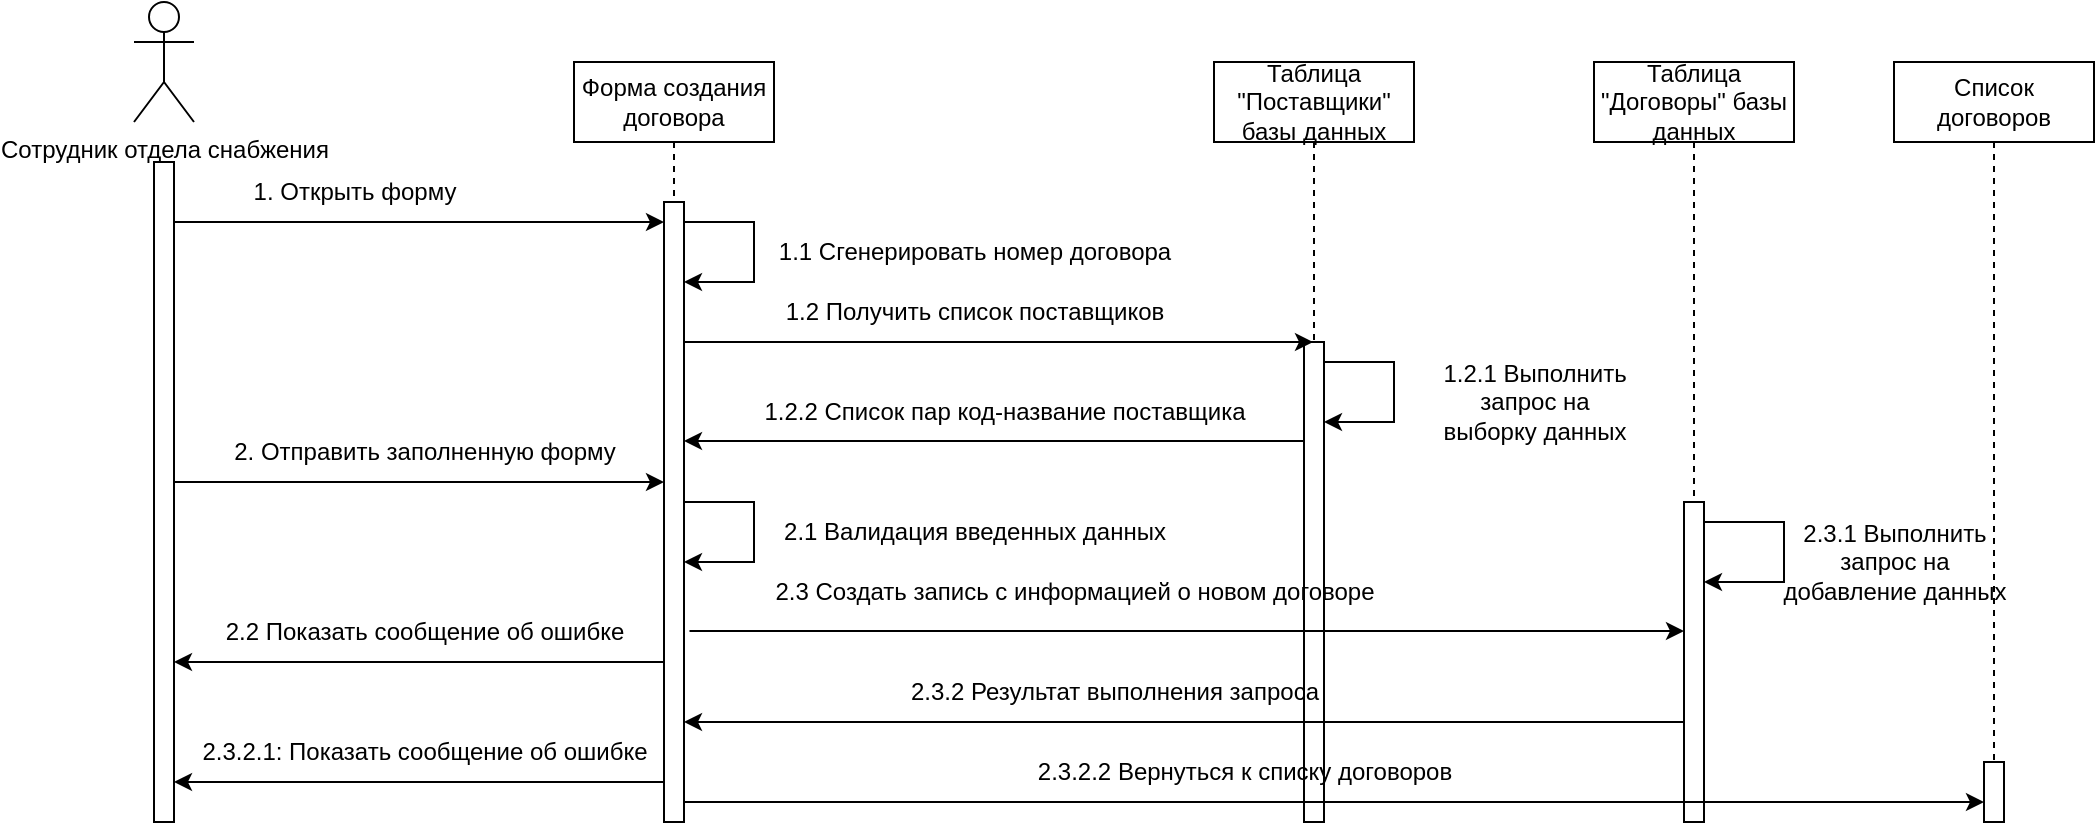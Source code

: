 <mxfile version="20.6.0" type="device"><diagram name="Page-1" id="2YBvvXClWsGukQMizWep"><mxGraphModel dx="1060" dy="922" grid="1" gridSize="10" guides="1" tooltips="1" connect="1" arrows="1" fold="1" page="1" pageScale="1" pageWidth="850" pageHeight="1100" math="0" shadow="0"><root><mxCell id="0"/><mxCell id="1" parent="0"/><mxCell id="aM9ryv3xv72pqoxQDRHE-1" value="Форма создания договора" style="shape=umlLifeline;perimeter=lifelinePerimeter;whiteSpace=wrap;html=1;container=0;dropTarget=0;collapsible=0;recursiveResize=0;outlineConnect=0;portConstraint=eastwest;newEdgeStyle={&quot;edgeStyle&quot;:&quot;elbowEdgeStyle&quot;,&quot;elbow&quot;:&quot;vertical&quot;,&quot;curved&quot;:0,&quot;rounded&quot;:0};" parent="1" vertex="1"><mxGeometry x="310" y="60" width="100" height="380" as="geometry"/></mxCell><mxCell id="aM9ryv3xv72pqoxQDRHE-2" value="" style="html=1;points=[];perimeter=orthogonalPerimeter;outlineConnect=0;targetShapes=umlLifeline;portConstraint=eastwest;newEdgeStyle={&quot;edgeStyle&quot;:&quot;elbowEdgeStyle&quot;,&quot;elbow&quot;:&quot;vertical&quot;,&quot;curved&quot;:0,&quot;rounded&quot;:0};" parent="aM9ryv3xv72pqoxQDRHE-1" vertex="1"><mxGeometry x="45" y="70" width="10" height="310" as="geometry"/></mxCell><mxCell id="n1hpmBkBEI9i82X8VtSh-16" value="" style="endArrow=classic;html=1;rounded=0;" edge="1" parent="aM9ryv3xv72pqoxQDRHE-1" source="aM9ryv3xv72pqoxQDRHE-2" target="aM9ryv3xv72pqoxQDRHE-2"><mxGeometry width="50" height="50" relative="1" as="geometry"><mxPoint x="110" y="80" as="sourcePoint"/><mxPoint x="120" y="110" as="targetPoint"/><Array as="points"><mxPoint x="90" y="80"/><mxPoint x="90" y="110"/></Array></mxGeometry></mxCell><mxCell id="aM9ryv3xv72pqoxQDRHE-5" value="Таблица &quot;Поставщики&quot; базы данных" style="shape=umlLifeline;perimeter=lifelinePerimeter;whiteSpace=wrap;html=1;container=0;dropTarget=0;collapsible=0;recursiveResize=0;outlineConnect=0;portConstraint=eastwest;newEdgeStyle={&quot;edgeStyle&quot;:&quot;elbowEdgeStyle&quot;,&quot;elbow&quot;:&quot;vertical&quot;,&quot;curved&quot;:0,&quot;rounded&quot;:0};" parent="1" vertex="1"><mxGeometry x="630" y="60" width="100" height="380" as="geometry"/></mxCell><mxCell id="aM9ryv3xv72pqoxQDRHE-6" value="" style="html=1;points=[];perimeter=orthogonalPerimeter;outlineConnect=0;targetShapes=umlLifeline;portConstraint=eastwest;newEdgeStyle={&quot;edgeStyle&quot;:&quot;elbowEdgeStyle&quot;,&quot;elbow&quot;:&quot;vertical&quot;,&quot;curved&quot;:0,&quot;rounded&quot;:0};" parent="aM9ryv3xv72pqoxQDRHE-5" vertex="1"><mxGeometry x="45" y="140" width="10" height="240" as="geometry"/></mxCell><mxCell id="n1hpmBkBEI9i82X8VtSh-1" value="" style="html=1;points=[];perimeter=orthogonalPerimeter;outlineConnect=0;targetShapes=umlLifeline;portConstraint=eastwest;newEdgeStyle={&quot;edgeStyle&quot;:&quot;elbowEdgeStyle&quot;,&quot;elbow&quot;:&quot;vertical&quot;,&quot;curved&quot;:0,&quot;rounded&quot;:0};" vertex="1" parent="1"><mxGeometry x="100" y="110" width="10" height="330" as="geometry"/></mxCell><mxCell id="n1hpmBkBEI9i82X8VtSh-2" value="Сотрудник отдела снабжения" style="shape=umlActor;verticalLabelPosition=bottom;verticalAlign=top;html=1;outlineConnect=0;" vertex="1" parent="1"><mxGeometry x="90" y="30" width="30" height="60" as="geometry"/></mxCell><mxCell id="n1hpmBkBEI9i82X8VtSh-4" value="Таблица &quot;Договоры&quot; базы данных" style="shape=umlLifeline;perimeter=lifelinePerimeter;whiteSpace=wrap;html=1;container=0;dropTarget=0;collapsible=0;recursiveResize=0;outlineConnect=0;portConstraint=eastwest;newEdgeStyle={&quot;edgeStyle&quot;:&quot;elbowEdgeStyle&quot;,&quot;elbow&quot;:&quot;vertical&quot;,&quot;curved&quot;:0,&quot;rounded&quot;:0};" vertex="1" parent="1"><mxGeometry x="820" y="60" width="100" height="380" as="geometry"/></mxCell><mxCell id="n1hpmBkBEI9i82X8VtSh-5" value="" style="html=1;points=[];perimeter=orthogonalPerimeter;outlineConnect=0;targetShapes=umlLifeline;portConstraint=eastwest;newEdgeStyle={&quot;edgeStyle&quot;:&quot;elbowEdgeStyle&quot;,&quot;elbow&quot;:&quot;vertical&quot;,&quot;curved&quot;:0,&quot;rounded&quot;:0};" vertex="1" parent="n1hpmBkBEI9i82X8VtSh-4"><mxGeometry x="45" y="220" width="10" height="160" as="geometry"/></mxCell><mxCell id="n1hpmBkBEI9i82X8VtSh-36" value="" style="endArrow=classic;html=1;rounded=0;" edge="1" parent="n1hpmBkBEI9i82X8VtSh-4" source="n1hpmBkBEI9i82X8VtSh-5" target="n1hpmBkBEI9i82X8VtSh-5"><mxGeometry width="50" height="50" relative="1" as="geometry"><mxPoint x="60" y="230" as="sourcePoint"/><mxPoint x="60" y="260" as="targetPoint"/><Array as="points"><mxPoint x="95" y="230"/><mxPoint x="95" y="260"/></Array></mxGeometry></mxCell><mxCell id="n1hpmBkBEI9i82X8VtSh-6" value="Список договоров" style="shape=umlLifeline;perimeter=lifelinePerimeter;whiteSpace=wrap;html=1;container=0;dropTarget=0;collapsible=0;recursiveResize=0;outlineConnect=0;portConstraint=eastwest;newEdgeStyle={&quot;edgeStyle&quot;:&quot;elbowEdgeStyle&quot;,&quot;elbow&quot;:&quot;vertical&quot;,&quot;curved&quot;:0,&quot;rounded&quot;:0};" vertex="1" parent="1"><mxGeometry x="970" y="60" width="100" height="380" as="geometry"/></mxCell><mxCell id="n1hpmBkBEI9i82X8VtSh-7" value="" style="html=1;points=[];perimeter=orthogonalPerimeter;outlineConnect=0;targetShapes=umlLifeline;portConstraint=eastwest;newEdgeStyle={&quot;edgeStyle&quot;:&quot;elbowEdgeStyle&quot;,&quot;elbow&quot;:&quot;vertical&quot;,&quot;curved&quot;:0,&quot;rounded&quot;:0};" vertex="1" parent="n1hpmBkBEI9i82X8VtSh-6"><mxGeometry x="45" y="350" width="10" height="30" as="geometry"/></mxCell><mxCell id="n1hpmBkBEI9i82X8VtSh-8" value="" style="endArrow=classic;html=1;rounded=0;exitX=1;exitY=0.091;exitDx=0;exitDy=0;exitPerimeter=0;" edge="1" parent="1" source="n1hpmBkBEI9i82X8VtSh-1" target="aM9ryv3xv72pqoxQDRHE-2"><mxGeometry width="50" height="50" relative="1" as="geometry"><mxPoint x="420" y="410" as="sourcePoint"/><mxPoint x="470" y="360" as="targetPoint"/></mxGeometry></mxCell><mxCell id="n1hpmBkBEI9i82X8VtSh-9" value="1. Открыть форму" style="text;html=1;align=center;verticalAlign=middle;resizable=0;points=[];autosize=1;strokeColor=none;fillColor=none;" vertex="1" parent="1"><mxGeometry x="140" y="110" width="120" height="30" as="geometry"/></mxCell><mxCell id="n1hpmBkBEI9i82X8VtSh-10" value="" style="endArrow=classic;html=1;rounded=0;exitX=1;exitY=0.091;exitDx=0;exitDy=0;exitPerimeter=0;" edge="1" parent="1" target="aM9ryv3xv72pqoxQDRHE-2"><mxGeometry width="50" height="50" relative="1" as="geometry"><mxPoint x="110" y="270.03" as="sourcePoint"/><mxPoint x="295" y="270.03" as="targetPoint"/></mxGeometry></mxCell><mxCell id="n1hpmBkBEI9i82X8VtSh-11" value="2. Отправить заполненную форму" style="text;html=1;align=center;verticalAlign=middle;resizable=0;points=[];autosize=1;strokeColor=none;fillColor=none;" vertex="1" parent="1"><mxGeometry x="130" y="240" width="210" height="30" as="geometry"/></mxCell><mxCell id="n1hpmBkBEI9i82X8VtSh-12" value="" style="endArrow=classic;html=1;rounded=0;" edge="1" parent="1" source="aM9ryv3xv72pqoxQDRHE-2" target="n1hpmBkBEI9i82X8VtSh-1"><mxGeometry width="50" height="50" relative="1" as="geometry"><mxPoint x="200" y="300" as="sourcePoint"/><mxPoint x="357.5" y="320" as="targetPoint"/><Array as="points"><mxPoint x="230" y="360"/></Array></mxGeometry></mxCell><mxCell id="n1hpmBkBEI9i82X8VtSh-13" value="2.2 Показать сообщение об ошибке" style="text;html=1;align=center;verticalAlign=middle;resizable=0;points=[];autosize=1;strokeColor=none;fillColor=none;" vertex="1" parent="1"><mxGeometry x="125" y="330" width="220" height="30" as="geometry"/></mxCell><mxCell id="n1hpmBkBEI9i82X8VtSh-14" value="" style="endArrow=classic;html=1;rounded=0;" edge="1" parent="1" source="aM9ryv3xv72pqoxQDRHE-2"><mxGeometry width="50" height="50" relative="1" as="geometry"><mxPoint x="350" y="420" as="sourcePoint"/><mxPoint x="110" y="420" as="targetPoint"/><Array as="points"><mxPoint x="230" y="420"/></Array></mxGeometry></mxCell><mxCell id="n1hpmBkBEI9i82X8VtSh-15" value="2.3.2.1: Показать сообщение об ошибке" style="text;html=1;align=center;verticalAlign=middle;resizable=0;points=[];autosize=1;strokeColor=none;fillColor=none;" vertex="1" parent="1"><mxGeometry x="110" y="390" width="250" height="30" as="geometry"/></mxCell><mxCell id="n1hpmBkBEI9i82X8VtSh-17" value="1.1 Сгенерировать номер договора" style="text;html=1;align=center;verticalAlign=middle;resizable=0;points=[];autosize=1;strokeColor=none;fillColor=none;" vertex="1" parent="1"><mxGeometry x="400" y="140" width="220" height="30" as="geometry"/></mxCell><mxCell id="n1hpmBkBEI9i82X8VtSh-18" value="" style="endArrow=classic;html=1;rounded=0;" edge="1" parent="1" source="aM9ryv3xv72pqoxQDRHE-2" target="aM9ryv3xv72pqoxQDRHE-5"><mxGeometry width="50" height="50" relative="1" as="geometry"><mxPoint x="370" y="210.0" as="sourcePoint"/><mxPoint x="615" y="210.0" as="targetPoint"/><Array as="points"><mxPoint x="640" y="200"/></Array></mxGeometry></mxCell><mxCell id="n1hpmBkBEI9i82X8VtSh-19" value="1.2 Получить список поставщиков" style="text;html=1;align=center;verticalAlign=middle;resizable=0;points=[];autosize=1;strokeColor=none;fillColor=none;" vertex="1" parent="1"><mxGeometry x="405" y="170" width="210" height="30" as="geometry"/></mxCell><mxCell id="n1hpmBkBEI9i82X8VtSh-20" value="" style="endArrow=classic;html=1;rounded=0;" edge="1" parent="1" source="aM9ryv3xv72pqoxQDRHE-6" target="aM9ryv3xv72pqoxQDRHE-2"><mxGeometry width="50" height="50" relative="1" as="geometry"><mxPoint x="670" y="250" as="sourcePoint"/><mxPoint x="410" y="249.5" as="targetPoint"/><Array as="points"><mxPoint x="530" y="249.5"/></Array></mxGeometry></mxCell><mxCell id="n1hpmBkBEI9i82X8VtSh-21" value="1.2.2 Список пар код-название поставщика" style="text;html=1;align=center;verticalAlign=middle;resizable=0;points=[];autosize=1;strokeColor=none;fillColor=none;" vertex="1" parent="1"><mxGeometry x="395" y="220" width="260" height="30" as="geometry"/></mxCell><mxCell id="n1hpmBkBEI9i82X8VtSh-24" value="" style="endArrow=classic;html=1;rounded=0;" edge="1" parent="1"><mxGeometry width="50" height="50" relative="1" as="geometry"><mxPoint x="365" y="280" as="sourcePoint"/><mxPoint x="365" y="310" as="targetPoint"/><Array as="points"><mxPoint x="400" y="280"/><mxPoint x="400" y="310"/></Array></mxGeometry></mxCell><mxCell id="n1hpmBkBEI9i82X8VtSh-26" value="2.1 Валидация введенных данных" style="text;html=1;align=center;verticalAlign=middle;resizable=0;points=[];autosize=1;strokeColor=none;fillColor=none;" vertex="1" parent="1"><mxGeometry x="405" y="280" width="210" height="30" as="geometry"/></mxCell><mxCell id="n1hpmBkBEI9i82X8VtSh-27" value="" style="endArrow=classic;html=1;rounded=0;" edge="1" parent="1" target="n1hpmBkBEI9i82X8VtSh-5"><mxGeometry width="50" height="50" relative="1" as="geometry"><mxPoint x="367.75" y="344.5" as="sourcePoint"/><mxPoint x="682.25" y="344.5" as="targetPoint"/><Array as="points"><mxPoint x="642.75" y="344.5"/></Array></mxGeometry></mxCell><mxCell id="n1hpmBkBEI9i82X8VtSh-28" value="2.3 Создать запись с информацией о новом договоре" style="text;html=1;align=center;verticalAlign=middle;resizable=0;points=[];autosize=1;strokeColor=none;fillColor=none;" vertex="1" parent="1"><mxGeometry x="400" y="310" width="320" height="30" as="geometry"/></mxCell><mxCell id="n1hpmBkBEI9i82X8VtSh-29" value="" style="endArrow=classic;html=1;rounded=0;" edge="1" parent="1" source="n1hpmBkBEI9i82X8VtSh-5" target="aM9ryv3xv72pqoxQDRHE-2"><mxGeometry width="50" height="50" relative="1" as="geometry"><mxPoint x="710" y="390" as="sourcePoint"/><mxPoint x="400" y="390" as="targetPoint"/><Array as="points"><mxPoint x="565" y="390"/></Array></mxGeometry></mxCell><mxCell id="n1hpmBkBEI9i82X8VtSh-30" value="2.3.2 Результат выполнения запроса" style="text;html=1;align=center;verticalAlign=middle;resizable=0;points=[];autosize=1;strokeColor=none;fillColor=none;" vertex="1" parent="1"><mxGeometry x="465" y="360" width="230" height="30" as="geometry"/></mxCell><mxCell id="n1hpmBkBEI9i82X8VtSh-31" value="" style="endArrow=classic;html=1;rounded=0;" edge="1" parent="1" source="aM9ryv3xv72pqoxQDRHE-2" target="n1hpmBkBEI9i82X8VtSh-7"><mxGeometry width="50" height="50" relative="1" as="geometry"><mxPoint x="370" y="430" as="sourcePoint"/><mxPoint x="867.25" y="430" as="targetPoint"/><Array as="points"><mxPoint x="645" y="430"/></Array></mxGeometry></mxCell><mxCell id="n1hpmBkBEI9i82X8VtSh-32" value="2.3.2.2 Вернуться к списку договоров" style="text;html=1;align=center;verticalAlign=middle;resizable=0;points=[];autosize=1;strokeColor=none;fillColor=none;" vertex="1" parent="1"><mxGeometry x="530" y="400" width="230" height="30" as="geometry"/></mxCell><mxCell id="n1hpmBkBEI9i82X8VtSh-33" value="" style="endArrow=classic;html=1;rounded=0;" edge="1" parent="1"><mxGeometry width="50" height="50" relative="1" as="geometry"><mxPoint x="685" y="210" as="sourcePoint"/><mxPoint x="685" y="240" as="targetPoint"/><Array as="points"><mxPoint x="720" y="210"/><mxPoint x="720" y="240"/></Array></mxGeometry></mxCell><mxCell id="n1hpmBkBEI9i82X8VtSh-34" value="1.2.1 Выполнить&lt;br&gt;запрос на&lt;br&gt;выборку данных" style="text;html=1;align=center;verticalAlign=middle;resizable=0;points=[];autosize=1;strokeColor=none;fillColor=none;" vertex="1" parent="1"><mxGeometry x="730" y="200" width="120" height="60" as="geometry"/></mxCell><mxCell id="n1hpmBkBEI9i82X8VtSh-37" value="2.3.1 Выполнить&lt;br&gt;запрос на&lt;br&gt;добавление данных" style="text;html=1;align=center;verticalAlign=middle;resizable=0;points=[];autosize=1;strokeColor=none;fillColor=none;" vertex="1" parent="1"><mxGeometry x="900" y="280" width="140" height="60" as="geometry"/></mxCell></root></mxGraphModel></diagram></mxfile>